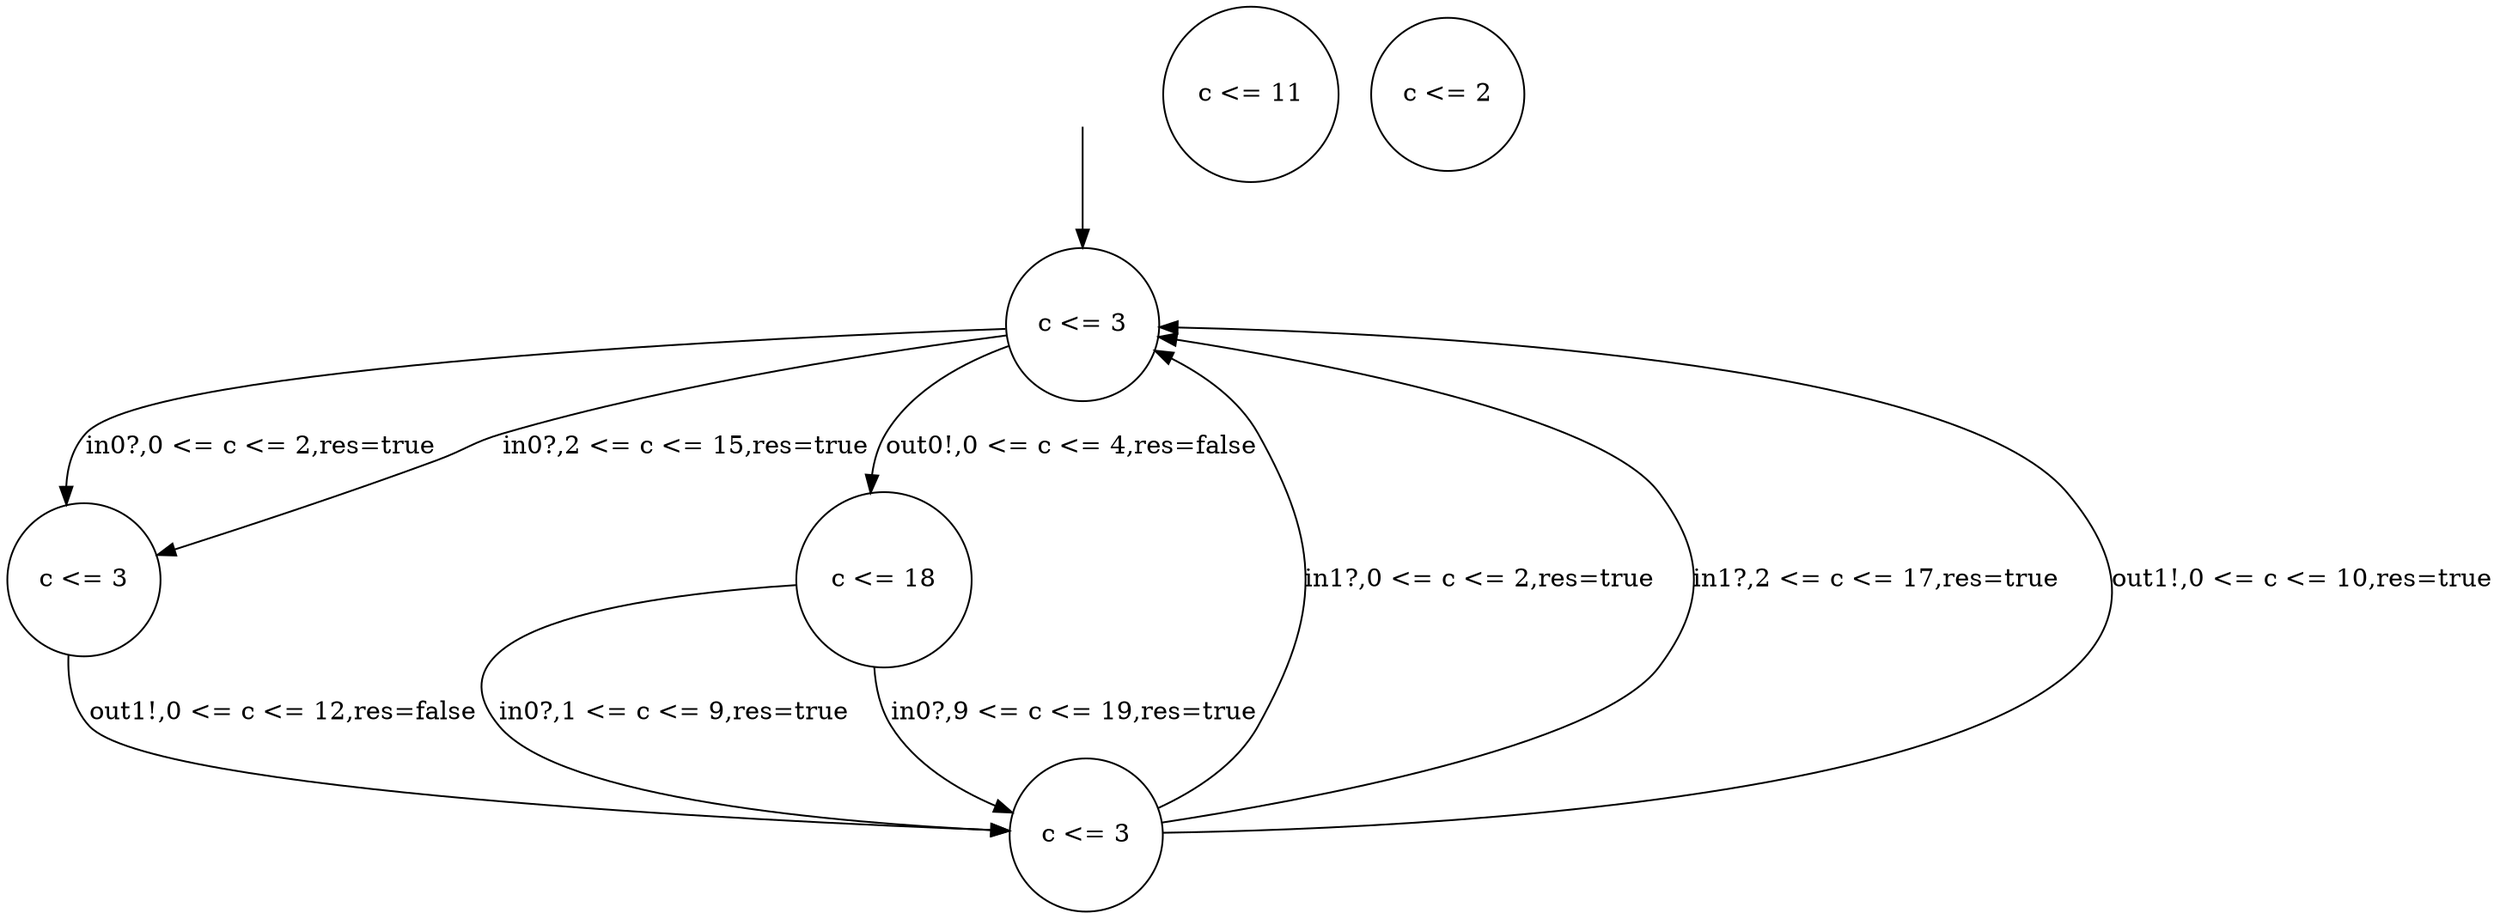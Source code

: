 digraph g {
                        __start0 [label="" shape="none"];
0 [shape="circle" label="c <= 3"];
0 -> 4 [label="in0?,0 <= c <= 2,res=true"];
0 -> 1 [label="out0!,0 <= c <= 4,res=false"];
0 -> 4 [label="in0?,2 <= c <= 15,res=true"];
1 [shape="circle" label="c <= 18"];
1 -> 5 [label="in0?,1 <= c <= 9,res=true"];
1 -> 5 [label="in0?,9 <= c <= 19,res=true"];
2 [shape="circle" label="c <= 11"];
3 [shape="circle" label="c <= 2"];
4 [shape="circle" label="c <= 3"];
4 -> 5 [label="out1!,0 <= c <= 12,res=false"];
5 [shape="circle" label="c <= 3"];
5 -> 0 [label="in1?,0 <= c <= 2,res=true"];
5 -> 0 [label="in1?,2 <= c <= 17,res=true"];
5 -> 0 [label="out1!,0 <= c <= 10,res=true"];
__start0 -> 0; 
 }